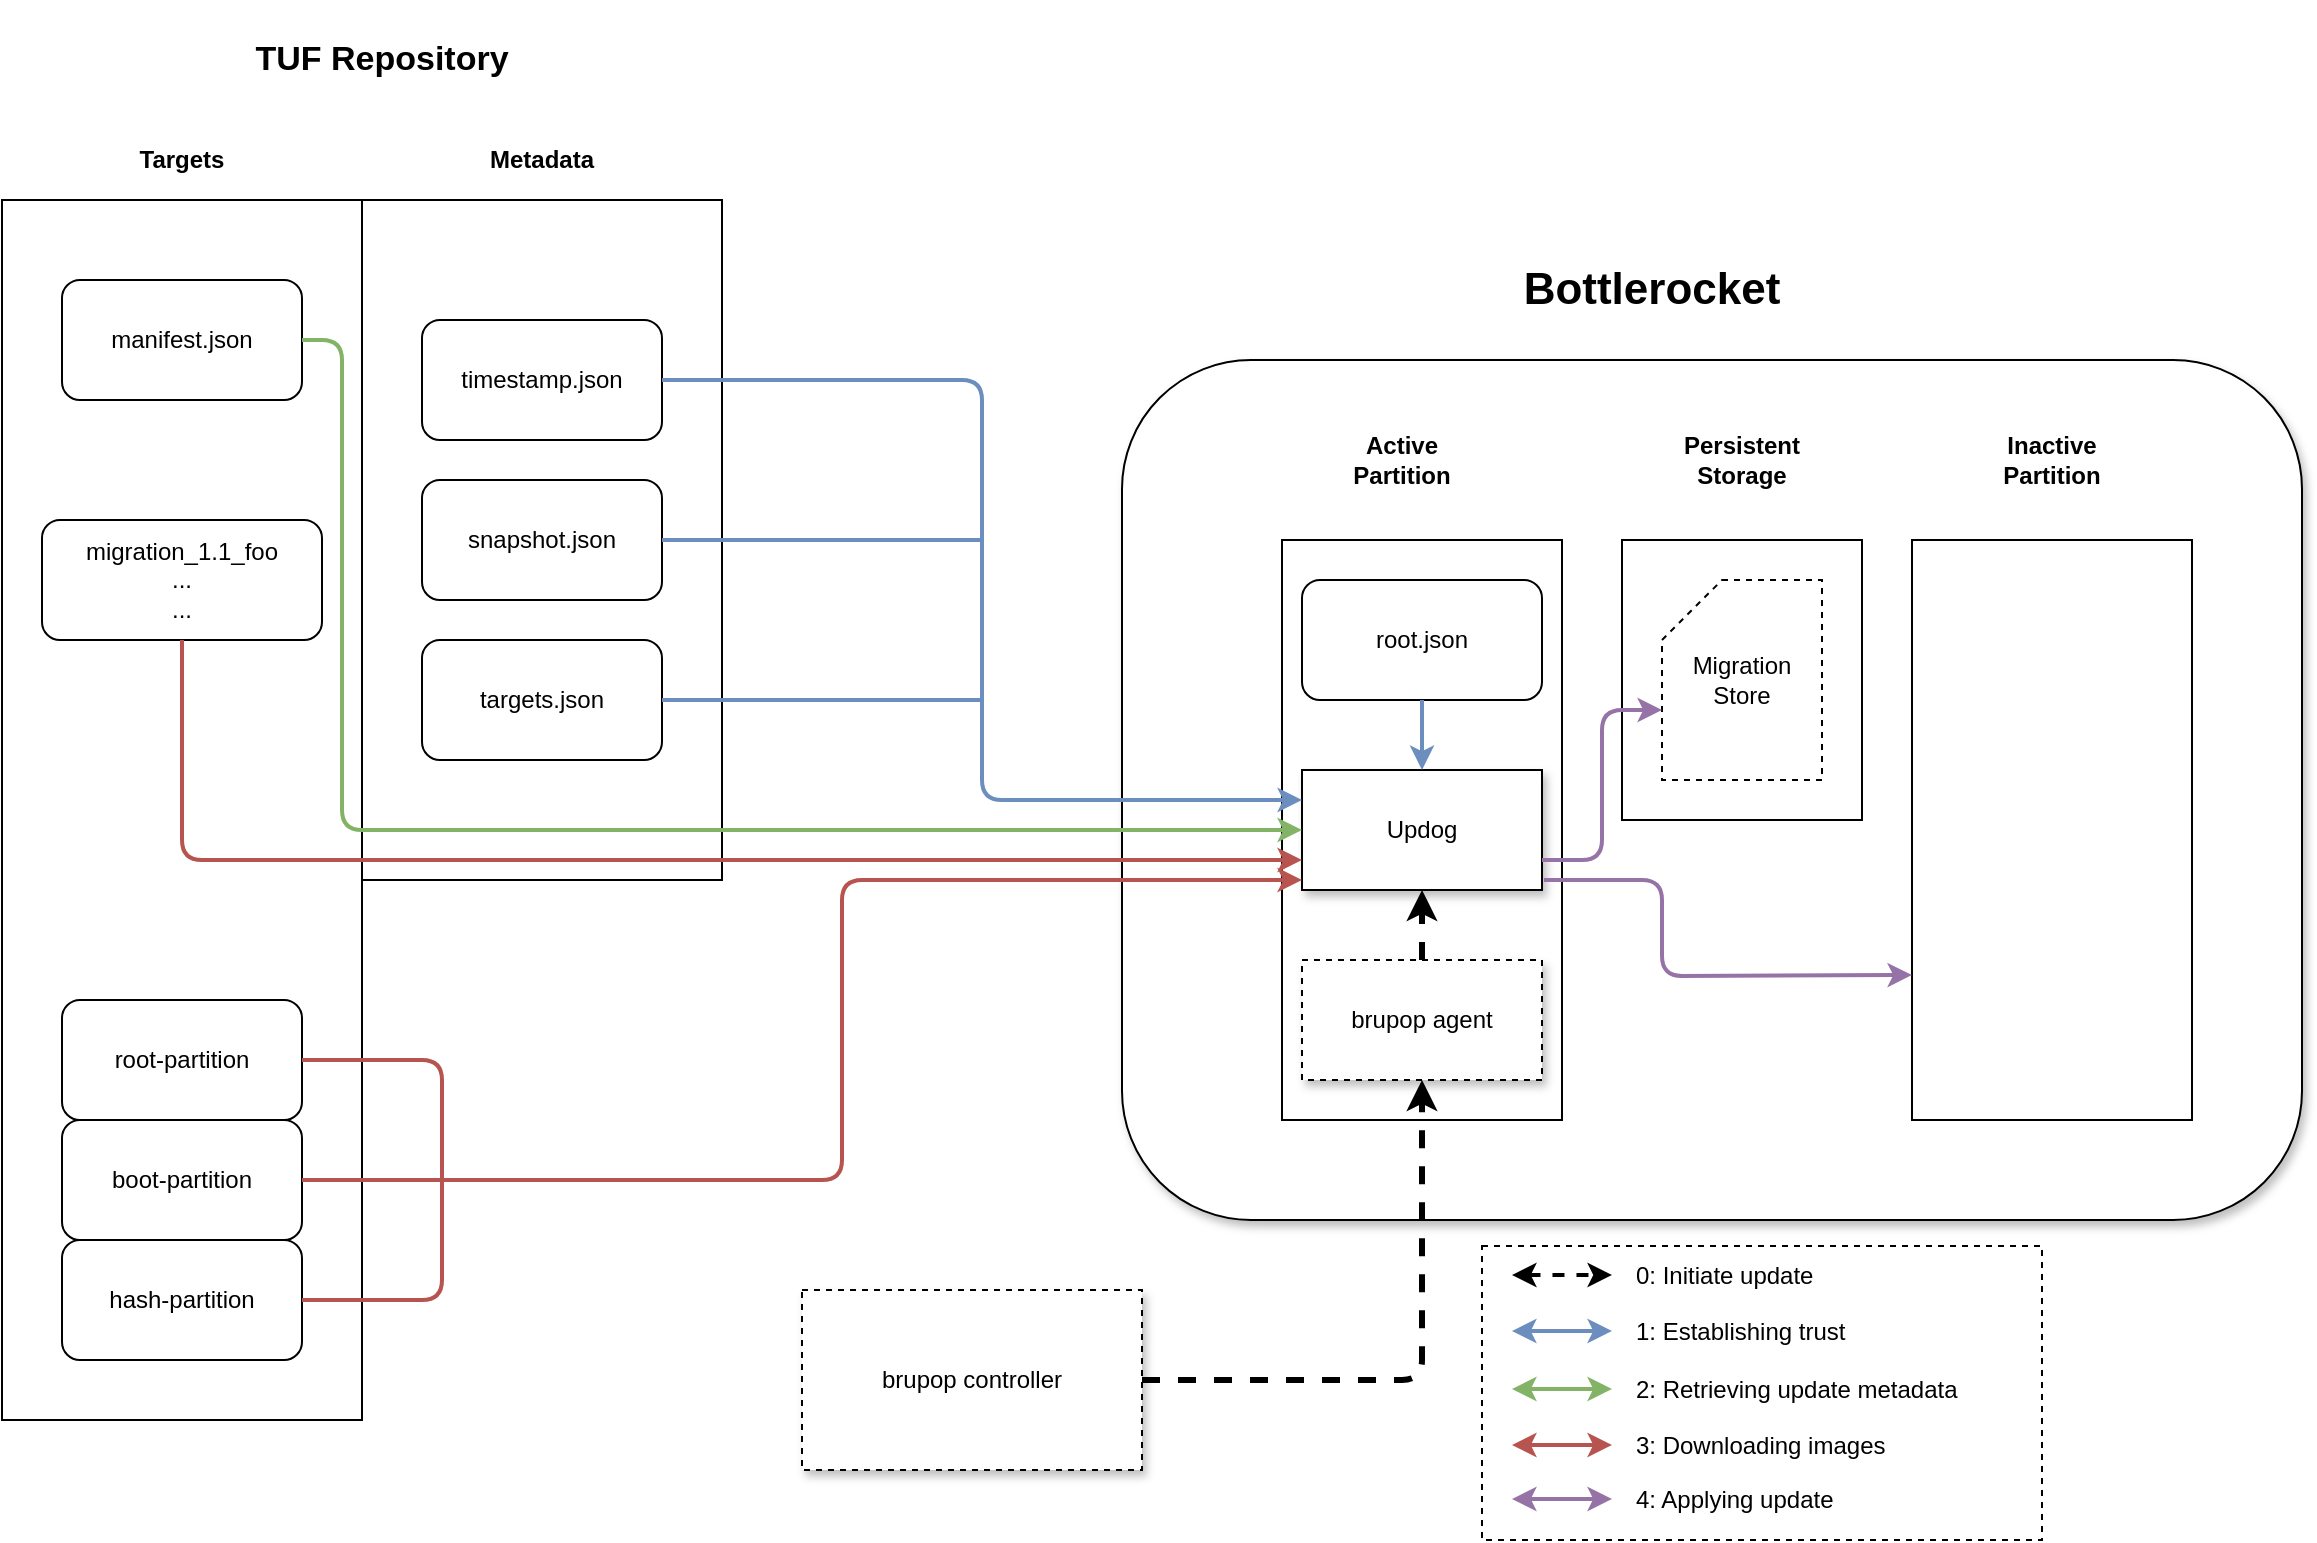 <mxfile version="12.4.8" type="device"><diagram id="3ayFpOOYjWGc_ZlwSSnA" name="Page-1"><mxGraphModel dx="1072" dy="861" grid="1" gridSize="10" guides="1" tooltips="1" connect="1" arrows="1" fold="1" page="1" pageScale="1" pageWidth="1169" pageHeight="827" math="0" shadow="0"><root><mxCell id="0"/><mxCell id="1" parent="0"/><mxCell id="EDtXT0SnQxz9rDBKNURH-40" value="" style="rounded=1;whiteSpace=wrap;html=1;shadow=1;" parent="1" vertex="1"><mxGeometry x="570" y="200" width="590" height="430" as="geometry"/></mxCell><mxCell id="kra-wLUcNIiWHg4IOWYX-14" value="" style="rounded=0;whiteSpace=wrap;html=1;" parent="1" vertex="1"><mxGeometry x="820" y="290" width="120" height="140" as="geometry"/></mxCell><mxCell id="kra-wLUcNIiWHg4IOWYX-3" value="" style="rounded=0;whiteSpace=wrap;html=1;dashed=1;" parent="1" vertex="1"><mxGeometry x="750" y="643" width="280" height="147" as="geometry"/></mxCell><mxCell id="EDtXT0SnQxz9rDBKNURH-34" value="" style="rounded=0;whiteSpace=wrap;html=1;" parent="1" vertex="1"><mxGeometry x="190" y="120" width="180" height="340" as="geometry"/></mxCell><mxCell id="EDtXT0SnQxz9rDBKNURH-25" value="" style="rounded=0;whiteSpace=wrap;html=1;" parent="1" vertex="1"><mxGeometry x="10" y="120" width="180" height="610" as="geometry"/></mxCell><mxCell id="EDtXT0SnQxz9rDBKNURH-4" value="brupop controller" style="rounded=0;whiteSpace=wrap;html=1;dashed=1;shadow=1;" parent="1" vertex="1"><mxGeometry x="410" y="665" width="170" height="90" as="geometry"/></mxCell><mxCell id="EDtXT0SnQxz9rDBKNURH-16" value="" style="rounded=0;whiteSpace=wrap;html=1;" parent="1" vertex="1"><mxGeometry x="650" y="290" width="140" height="290" as="geometry"/></mxCell><mxCell id="EDtXT0SnQxz9rDBKNURH-17" value="" style="rounded=0;whiteSpace=wrap;html=1;" parent="1" vertex="1"><mxGeometry x="965" y="290" width="140" height="290" as="geometry"/></mxCell><mxCell id="EDtXT0SnQxz9rDBKNURH-18" value="Updog" style="rounded=0;whiteSpace=wrap;html=1;shadow=1;" parent="1" vertex="1"><mxGeometry x="660" y="405" width="120" height="60" as="geometry"/></mxCell><mxCell id="EDtXT0SnQxz9rDBKNURH-19" value="brupop agent" style="rounded=0;whiteSpace=wrap;html=1;dashed=1;shadow=1;" parent="1" vertex="1"><mxGeometry x="660" y="500" width="120" height="60" as="geometry"/></mxCell><mxCell id="EDtXT0SnQxz9rDBKNURH-20" value="Migration Store" style="shape=card;whiteSpace=wrap;html=1;dashed=1;" parent="1" vertex="1"><mxGeometry x="840" y="310" width="80" height="100" as="geometry"/></mxCell><mxCell id="EDtXT0SnQxz9rDBKNURH-21" value="Active Partition" style="text;html=1;strokeColor=none;fillColor=none;align=center;verticalAlign=middle;whiteSpace=wrap;rounded=0;dashed=1;fontStyle=1" parent="1" vertex="1"><mxGeometry x="690" y="240" width="40" height="20" as="geometry"/></mxCell><mxCell id="EDtXT0SnQxz9rDBKNURH-22" value="&lt;div&gt;Inactive Partition&lt;/div&gt;" style="text;html=1;strokeColor=none;fillColor=none;align=center;verticalAlign=middle;whiteSpace=wrap;rounded=0;dashed=1;fontStyle=1" parent="1" vertex="1"><mxGeometry x="1015" y="240" width="40" height="20" as="geometry"/></mxCell><mxCell id="EDtXT0SnQxz9rDBKNURH-24" value="manifest.json" style="rounded=1;whiteSpace=wrap;html=1;" parent="1" vertex="1"><mxGeometry x="40" y="160" width="120" height="60" as="geometry"/></mxCell><mxCell id="EDtXT0SnQxz9rDBKNURH-26" value="root-partition" style="rounded=1;whiteSpace=wrap;html=1;" parent="1" vertex="1"><mxGeometry x="40" y="520" width="120" height="60" as="geometry"/></mxCell><mxCell id="EDtXT0SnQxz9rDBKNURH-28" value="boot-partition" style="rounded=1;whiteSpace=wrap;html=1;" parent="1" vertex="1"><mxGeometry x="40" y="580" width="120" height="60" as="geometry"/></mxCell><mxCell id="EDtXT0SnQxz9rDBKNURH-29" value="hash-partition" style="rounded=1;whiteSpace=wrap;html=1;" parent="1" vertex="1"><mxGeometry x="40" y="640" width="120" height="60" as="geometry"/></mxCell><mxCell id="EDtXT0SnQxz9rDBKNURH-30" value="timestamp.json" style="rounded=1;whiteSpace=wrap;html=1;" parent="1" vertex="1"><mxGeometry x="220" y="180" width="120" height="60" as="geometry"/></mxCell><mxCell id="EDtXT0SnQxz9rDBKNURH-31" value="snapshot.json" style="rounded=1;whiteSpace=wrap;html=1;" parent="1" vertex="1"><mxGeometry x="220" y="260" width="120" height="60" as="geometry"/></mxCell><mxCell id="EDtXT0SnQxz9rDBKNURH-32" value="targets.json" style="rounded=1;whiteSpace=wrap;html=1;" parent="1" vertex="1"><mxGeometry x="220" y="340" width="120" height="60" as="geometry"/></mxCell><mxCell id="EDtXT0SnQxz9rDBKNURH-33" value="root.json" style="rounded=1;whiteSpace=wrap;html=1;" parent="1" vertex="1"><mxGeometry x="660" y="310" width="120" height="60" as="geometry"/></mxCell><mxCell id="EDtXT0SnQxz9rDBKNURH-35" value="&lt;div align=&quot;center&quot;&gt;&lt;font style=&quot;font-size: 17px&quot;&gt;&lt;b&gt;TUF Repository&lt;/b&gt;&lt;/font&gt;&lt;br&gt;&lt;/div&gt;" style="text;html=1;strokeColor=none;fillColor=none;align=center;verticalAlign=middle;whiteSpace=wrap;rounded=0;" parent="1" vertex="1"><mxGeometry x="45" y="20" width="310" height="60" as="geometry"/></mxCell><mxCell id="EDtXT0SnQxz9rDBKNURH-36" value="Metadata" style="text;html=1;strokeColor=none;fillColor=none;align=center;verticalAlign=middle;whiteSpace=wrap;rounded=0;fontStyle=1" parent="1" vertex="1"><mxGeometry x="260" y="90" width="40" height="20" as="geometry"/></mxCell><mxCell id="EDtXT0SnQxz9rDBKNURH-37" value="Targets" style="text;html=1;strokeColor=none;fillColor=none;align=center;verticalAlign=middle;whiteSpace=wrap;rounded=0;fontStyle=1" parent="1" vertex="1"><mxGeometry x="80" y="90" width="40" height="20" as="geometry"/></mxCell><mxCell id="EDtXT0SnQxz9rDBKNURH-39" value="&lt;font style=&quot;font-size: 22px&quot;&gt;&lt;b&gt;&lt;font style=&quot;font-size: 22px&quot;&gt;Bottlerocket&lt;/font&gt;&lt;/b&gt;&lt;/font&gt;" style="text;html=1;strokeColor=none;fillColor=none;align=center;verticalAlign=middle;whiteSpace=wrap;rounded=0;" parent="1" vertex="1"><mxGeometry x="750" y="130" width="170" height="70" as="geometry"/></mxCell><mxCell id="Z6wKq4GvYZuzHvJMu-nt-3" value="" style="endArrow=classic;html=1;entryX=0.5;entryY=1;entryDx=0;entryDy=0;exitX=1;exitY=0.5;exitDx=0;exitDy=0;strokeWidth=3;dashed=1;" parent="1" source="EDtXT0SnQxz9rDBKNURH-4" target="EDtXT0SnQxz9rDBKNURH-19" edge="1"><mxGeometry width="50" height="50" relative="1" as="geometry"><mxPoint x="680" y="690" as="sourcePoint"/><mxPoint x="730" y="640" as="targetPoint"/><Array as="points"><mxPoint x="720" y="710"/></Array></mxGeometry></mxCell><mxCell id="Z6wKq4GvYZuzHvJMu-nt-4" value="" style="endArrow=classic;html=1;dashed=1;strokeWidth=3;exitX=0.5;exitY=0;exitDx=0;exitDy=0;entryX=0.5;entryY=1;entryDx=0;entryDy=0;" parent="1" source="EDtXT0SnQxz9rDBKNURH-19" target="EDtXT0SnQxz9rDBKNURH-18" edge="1"><mxGeometry width="50" height="50" relative="1" as="geometry"><mxPoint x="10" y="830" as="sourcePoint"/><mxPoint x="60" y="780" as="targetPoint"/></mxGeometry></mxCell><mxCell id="Z6wKq4GvYZuzHvJMu-nt-5" value="" style="endArrow=none;html=1;strokeWidth=2;entryX=0.5;entryY=1;entryDx=0;entryDy=0;exitX=0.5;exitY=0;exitDx=0;exitDy=0;startArrow=classic;startFill=1;fillColor=#dae8fc;strokeColor=#6c8ebf;endFill=0;" parent="1" source="EDtXT0SnQxz9rDBKNURH-18" target="EDtXT0SnQxz9rDBKNURH-33" edge="1"><mxGeometry width="50" height="50" relative="1" as="geometry"><mxPoint x="10" y="830" as="sourcePoint"/><mxPoint x="60" y="780" as="targetPoint"/></mxGeometry></mxCell><mxCell id="Z6wKq4GvYZuzHvJMu-nt-11" value="" style="endArrow=none;html=1;strokeWidth=2;entryX=1;entryY=0.5;entryDx=0;entryDy=0;fillColor=#dae8fc;strokeColor=#6c8ebf;exitX=0;exitY=0.25;exitDx=0;exitDy=0;startArrow=classic;startFill=1;endFill=0;" parent="1" source="EDtXT0SnQxz9rDBKNURH-18" target="EDtXT0SnQxz9rDBKNURH-30" edge="1"><mxGeometry width="50" height="50" relative="1" as="geometry"><mxPoint x="480" y="140" as="sourcePoint"/><mxPoint x="60" y="780" as="targetPoint"/><Array as="points"><mxPoint x="500" y="420"/><mxPoint x="500" y="210"/><mxPoint x="410" y="210"/></Array></mxGeometry></mxCell><mxCell id="Z6wKq4GvYZuzHvJMu-nt-18" value="" style="endArrow=classic;startArrow=none;html=1;strokeWidth=2;entryX=0;entryY=0.5;entryDx=0;entryDy=0;fillColor=#d5e8d4;strokeColor=#82b366;startFill=0;" parent="1" target="EDtXT0SnQxz9rDBKNURH-18" edge="1"><mxGeometry width="50" height="50" relative="1" as="geometry"><mxPoint x="160" y="190" as="sourcePoint"/><mxPoint x="60" y="780" as="targetPoint"/><Array as="points"><mxPoint x="180" y="190"/><mxPoint x="180" y="435"/></Array></mxGeometry></mxCell><mxCell id="Z6wKq4GvYZuzHvJMu-nt-20" value="&lt;div&gt;migration_1.1_foo&lt;/div&gt;&lt;div&gt;...&lt;/div&gt;&lt;div&gt;...&lt;br&gt;&lt;/div&gt;" style="rounded=1;whiteSpace=wrap;html=1;" parent="1" vertex="1"><mxGeometry x="30" y="280" width="140" height="60" as="geometry"/></mxCell><mxCell id="Z6wKq4GvYZuzHvJMu-nt-22" value="" style="endArrow=classic;startArrow=none;html=1;strokeWidth=2;entryX=0;entryY=0.75;entryDx=0;entryDy=0;exitX=0.5;exitY=1;exitDx=0;exitDy=0;fillColor=#f8cecc;strokeColor=#b85450;startFill=0;" parent="1" source="Z6wKq4GvYZuzHvJMu-nt-20" target="EDtXT0SnQxz9rDBKNURH-18" edge="1"><mxGeometry width="50" height="50" relative="1" as="geometry"><mxPoint x="10" y="830" as="sourcePoint"/><mxPoint x="60" y="780" as="targetPoint"/><Array as="points"><mxPoint x="100" y="450"/></Array></mxGeometry></mxCell><mxCell id="Z6wKq4GvYZuzHvJMu-nt-23" value="" style="endArrow=classic;html=1;strokeWidth=2;entryX=0;entryY=0;entryDx=0;entryDy=65;entryPerimeter=0;exitX=1;exitY=0.75;exitDx=0;exitDy=0;fillColor=#e1d5e7;strokeColor=#9673a6;" parent="1" source="EDtXT0SnQxz9rDBKNURH-18" target="EDtXT0SnQxz9rDBKNURH-20" edge="1"><mxGeometry width="50" height="50" relative="1" as="geometry"><mxPoint x="10" y="830" as="sourcePoint"/><mxPoint x="60" y="780" as="targetPoint"/><Array as="points"><mxPoint x="810" y="450"/><mxPoint x="810" y="375"/></Array></mxGeometry></mxCell><mxCell id="Z6wKq4GvYZuzHvJMu-nt-24" value="" style="endArrow=classic;startArrow=none;html=1;strokeWidth=2;entryX=0;entryY=0.917;entryDx=0;entryDy=0;entryPerimeter=0;startFill=0;fillColor=#f8cecc;strokeColor=#b85450;" parent="1" target="EDtXT0SnQxz9rDBKNURH-18" edge="1"><mxGeometry width="50" height="50" relative="1" as="geometry"><mxPoint x="230" y="610" as="sourcePoint"/><mxPoint x="60" y="780" as="targetPoint"/><Array as="points"><mxPoint x="430" y="610"/><mxPoint x="430" y="460"/></Array></mxGeometry></mxCell><mxCell id="Z6wKq4GvYZuzHvJMu-nt-25" value="" style="endArrow=none;html=1;strokeWidth=2;entryX=1;entryY=0.5;entryDx=0;entryDy=0;fillColor=#f8cecc;strokeColor=#b85450;endFill=0;" parent="1" target="EDtXT0SnQxz9rDBKNURH-26" edge="1"><mxGeometry width="50" height="50" relative="1" as="geometry"><mxPoint x="230" y="610" as="sourcePoint"/><mxPoint x="60" y="780" as="targetPoint"/><Array as="points"><mxPoint x="230" y="550"/></Array></mxGeometry></mxCell><mxCell id="Z6wKq4GvYZuzHvJMu-nt-26" value="" style="endArrow=none;html=1;strokeWidth=2;entryX=1;entryY=0.5;entryDx=0;entryDy=0;fillColor=#f8cecc;strokeColor=#b85450;endFill=0;" parent="1" target="EDtXT0SnQxz9rDBKNURH-28" edge="1"><mxGeometry width="50" height="50" relative="1" as="geometry"><mxPoint x="230" y="610" as="sourcePoint"/><mxPoint x="60" y="780" as="targetPoint"/></mxGeometry></mxCell><mxCell id="Z6wKq4GvYZuzHvJMu-nt-27" value="" style="endArrow=none;html=1;strokeWidth=2;entryX=1;entryY=0.5;entryDx=0;entryDy=0;fillColor=#f8cecc;strokeColor=#b85450;endFill=0;" parent="1" target="EDtXT0SnQxz9rDBKNURH-29" edge="1"><mxGeometry width="50" height="50" relative="1" as="geometry"><mxPoint x="230" y="610" as="sourcePoint"/><mxPoint x="60" y="780" as="targetPoint"/><Array as="points"><mxPoint x="230" y="670"/></Array></mxGeometry></mxCell><mxCell id="Z6wKq4GvYZuzHvJMu-nt-28" value="" style="endArrow=classic;html=1;strokeWidth=2;exitX=1.008;exitY=0.917;exitDx=0;exitDy=0;exitPerimeter=0;entryX=0;entryY=0.75;entryDx=0;entryDy=0;fillColor=#e1d5e7;strokeColor=#9673a6;" parent="1" source="EDtXT0SnQxz9rDBKNURH-18" target="EDtXT0SnQxz9rDBKNURH-17" edge="1"><mxGeometry width="50" height="50" relative="1" as="geometry"><mxPoint x="10" y="830" as="sourcePoint"/><mxPoint x="60" y="780" as="targetPoint"/><Array as="points"><mxPoint x="840" y="460"/><mxPoint x="840" y="508"/></Array></mxGeometry></mxCell><mxCell id="kra-wLUcNIiWHg4IOWYX-4" value="" style="endArrow=classic;startArrow=classic;html=1;strokeWidth=2;fillColor=#dae8fc;strokeColor=#6c8ebf;" parent="1" edge="1"><mxGeometry width="50" height="50" relative="1" as="geometry"><mxPoint x="765" y="685.5" as="sourcePoint"/><mxPoint x="815" y="685.5" as="targetPoint"/></mxGeometry></mxCell><mxCell id="kra-wLUcNIiWHg4IOWYX-5" value="" style="endArrow=classic;startArrow=classic;html=1;strokeWidth=2;fillColor=#d5e8d4;strokeColor=#82b366;" parent="1" edge="1"><mxGeometry width="50" height="50" relative="1" as="geometry"><mxPoint x="765" y="714.5" as="sourcePoint"/><mxPoint x="815" y="714.5" as="targetPoint"/></mxGeometry></mxCell><mxCell id="kra-wLUcNIiWHg4IOWYX-8" value="" style="endArrow=classic;startArrow=classic;html=1;strokeWidth=2;fillColor=#f8cecc;strokeColor=#b85450;" parent="1" edge="1"><mxGeometry width="50" height="50" relative="1" as="geometry"><mxPoint x="765" y="742.5" as="sourcePoint"/><mxPoint x="815" y="742.5" as="targetPoint"/></mxGeometry></mxCell><mxCell id="kra-wLUcNIiWHg4IOWYX-9" value="1: Establishing trust" style="text;html=1;strokeColor=none;fillColor=none;align=left;verticalAlign=middle;whiteSpace=wrap;rounded=0;dashed=1;" parent="1" vertex="1"><mxGeometry x="825" y="676" width="190" height="20" as="geometry"/></mxCell><mxCell id="kra-wLUcNIiWHg4IOWYX-10" value="2: Retrieving update metadata" style="text;html=1;strokeColor=none;fillColor=none;align=left;verticalAlign=middle;whiteSpace=wrap;rounded=0;dashed=1;" parent="1" vertex="1"><mxGeometry x="825" y="705" width="205" height="20" as="geometry"/></mxCell><mxCell id="kra-wLUcNIiWHg4IOWYX-11" value="3: Downloading images" style="text;html=1;strokeColor=none;fillColor=none;align=left;verticalAlign=middle;whiteSpace=wrap;rounded=0;dashed=1;" parent="1" vertex="1"><mxGeometry x="825" y="733" width="190" height="20" as="geometry"/></mxCell><mxCell id="kra-wLUcNIiWHg4IOWYX-12" value="" style="endArrow=classic;startArrow=classic;html=1;strokeWidth=2;fillColor=#f8cecc;strokeColor=#000000;dashed=1;" parent="1" edge="1"><mxGeometry width="50" height="50" relative="1" as="geometry"><mxPoint x="765" y="657.5" as="sourcePoint"/><mxPoint x="815" y="657.5" as="targetPoint"/></mxGeometry></mxCell><mxCell id="kra-wLUcNIiWHg4IOWYX-13" value="0: Initiate update" style="text;html=1;strokeColor=none;fillColor=none;align=left;verticalAlign=middle;whiteSpace=wrap;rounded=0;dashed=1;" parent="1" vertex="1"><mxGeometry x="825" y="648" width="190" height="20" as="geometry"/></mxCell><mxCell id="kra-wLUcNIiWHg4IOWYX-15" value="&lt;div&gt;Persistent&lt;/div&gt;&lt;div&gt;Storage&lt;br&gt;&lt;/div&gt;" style="text;html=1;strokeColor=none;fillColor=none;align=center;verticalAlign=middle;whiteSpace=wrap;rounded=0;dashed=1;fontStyle=1" parent="1" vertex="1"><mxGeometry x="860" y="240" width="40" height="20" as="geometry"/></mxCell><mxCell id="HJQhRg81_nDOWrIdPWPZ-1" value="" style="endArrow=none;html=1;exitX=1;exitY=0.5;exitDx=0;exitDy=0;fillColor=#dae8fc;strokeColor=#6c8ebf;strokeWidth=2;" parent="1" source="EDtXT0SnQxz9rDBKNURH-31" edge="1"><mxGeometry width="50" height="50" relative="1" as="geometry"><mxPoint x="10" y="830" as="sourcePoint"/><mxPoint x="500" y="290" as="targetPoint"/></mxGeometry></mxCell><mxCell id="HJQhRg81_nDOWrIdPWPZ-2" value="" style="endArrow=none;html=1;strokeWidth=2;exitX=1;exitY=0.5;exitDx=0;exitDy=0;fillColor=#dae8fc;strokeColor=#6c8ebf;" parent="1" source="EDtXT0SnQxz9rDBKNURH-32" edge="1"><mxGeometry width="50" height="50" relative="1" as="geometry"><mxPoint x="10" y="830" as="sourcePoint"/><mxPoint x="500" y="370" as="targetPoint"/></mxGeometry></mxCell><mxCell id="HJQhRg81_nDOWrIdPWPZ-3" value="" style="endArrow=classic;startArrow=classic;html=1;strokeWidth=2;fillColor=#e1d5e7;strokeColor=#9673a6;" parent="1" edge="1"><mxGeometry width="50" height="50" relative="1" as="geometry"><mxPoint x="765" y="769.5" as="sourcePoint"/><mxPoint x="815" y="769.5" as="targetPoint"/></mxGeometry></mxCell><mxCell id="HJQhRg81_nDOWrIdPWPZ-4" value="4: Applying update" style="text;html=1;strokeColor=none;fillColor=none;align=left;verticalAlign=middle;whiteSpace=wrap;rounded=0;dashed=1;" parent="1" vertex="1"><mxGeometry x="825" y="760" width="190" height="20" as="geometry"/></mxCell></root></mxGraphModel></diagram></mxfile>